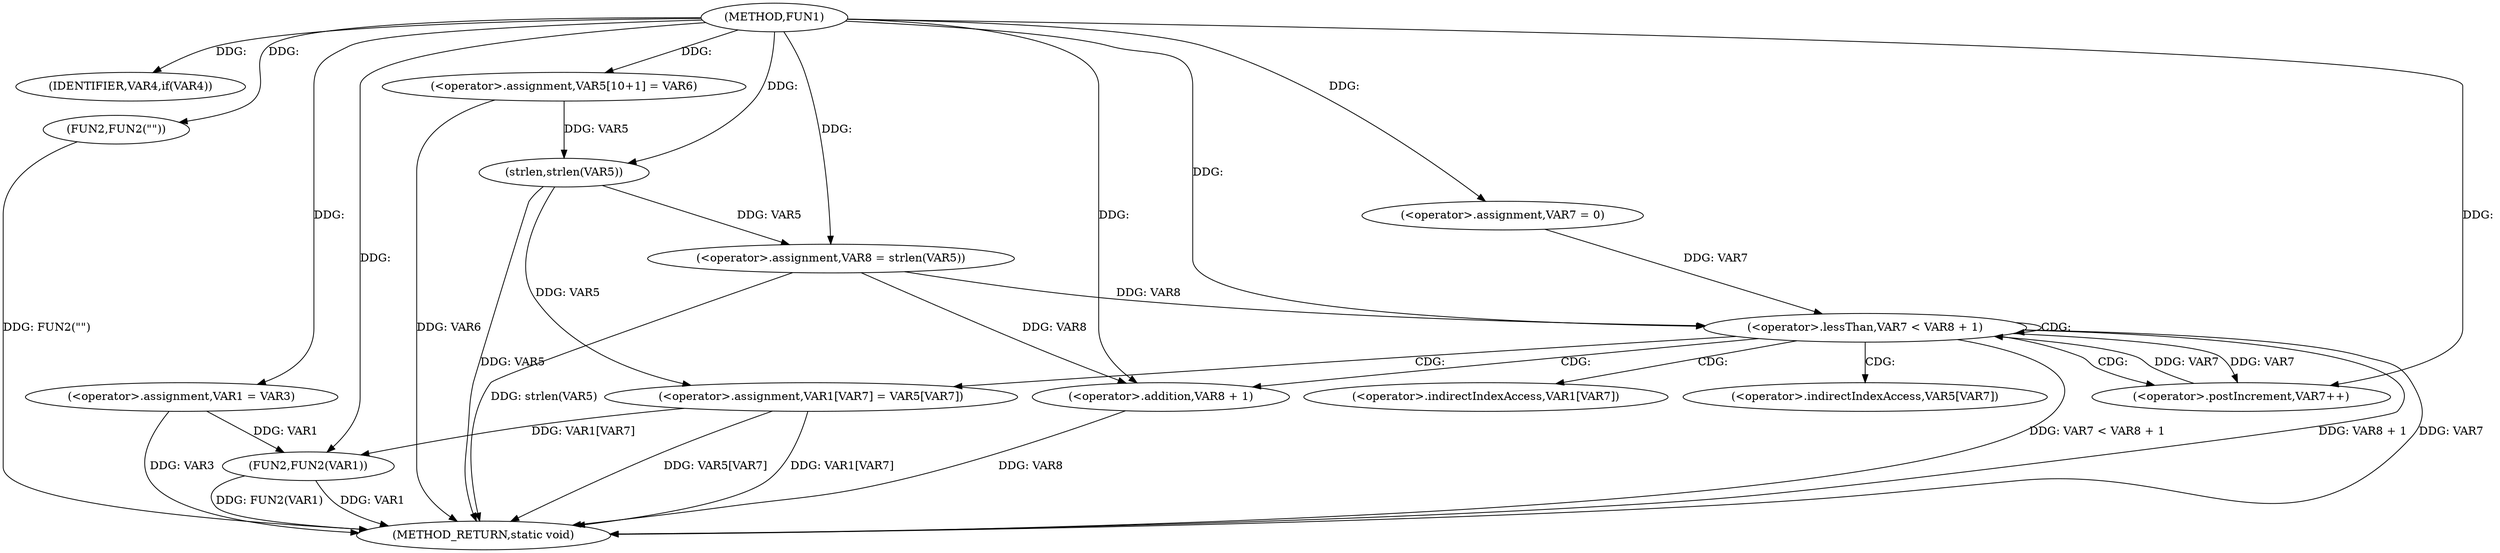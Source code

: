 digraph FUN1 {  
"1000100" [label = "(METHOD,FUN1)" ]
"1000147" [label = "(METHOD_RETURN,static void)" ]
"1000106" [label = "(IDENTIFIER,VAR4,if(VAR4))" ]
"1000108" [label = "(FUN2,FUN2(\"\"))" ]
"1000112" [label = "(<operator>.assignment,VAR1 = VAR3)" ]
"1000117" [label = "(<operator>.assignment,VAR5[10+1] = VAR6)" ]
"1000122" [label = "(<operator>.assignment,VAR8 = strlen(VAR5))" ]
"1000124" [label = "(strlen,strlen(VAR5))" ]
"1000127" [label = "(<operator>.assignment,VAR7 = 0)" ]
"1000130" [label = "(<operator>.lessThan,VAR7 < VAR8 + 1)" ]
"1000132" [label = "(<operator>.addition,VAR8 + 1)" ]
"1000135" [label = "(<operator>.postIncrement,VAR7++)" ]
"1000138" [label = "(<operator>.assignment,VAR1[VAR7] = VAR5[VAR7])" ]
"1000145" [label = "(FUN2,FUN2(VAR1))" ]
"1000139" [label = "(<operator>.indirectIndexAccess,VAR1[VAR7])" ]
"1000142" [label = "(<operator>.indirectIndexAccess,VAR5[VAR7])" ]
  "1000130" -> "1000147"  [ label = "DDG: VAR7 < VAR8 + 1"] 
  "1000138" -> "1000147"  [ label = "DDG: VAR5[VAR7]"] 
  "1000124" -> "1000147"  [ label = "DDG: VAR5"] 
  "1000108" -> "1000147"  [ label = "DDG: FUN2(\"\")"] 
  "1000112" -> "1000147"  [ label = "DDG: VAR3"] 
  "1000117" -> "1000147"  [ label = "DDG: VAR6"] 
  "1000145" -> "1000147"  [ label = "DDG: VAR1"] 
  "1000130" -> "1000147"  [ label = "DDG: VAR8 + 1"] 
  "1000138" -> "1000147"  [ label = "DDG: VAR1[VAR7]"] 
  "1000132" -> "1000147"  [ label = "DDG: VAR8"] 
  "1000145" -> "1000147"  [ label = "DDG: FUN2(VAR1)"] 
  "1000130" -> "1000147"  [ label = "DDG: VAR7"] 
  "1000122" -> "1000147"  [ label = "DDG: strlen(VAR5)"] 
  "1000100" -> "1000106"  [ label = "DDG: "] 
  "1000100" -> "1000108"  [ label = "DDG: "] 
  "1000100" -> "1000112"  [ label = "DDG: "] 
  "1000100" -> "1000117"  [ label = "DDG: "] 
  "1000124" -> "1000122"  [ label = "DDG: VAR5"] 
  "1000100" -> "1000122"  [ label = "DDG: "] 
  "1000117" -> "1000124"  [ label = "DDG: VAR5"] 
  "1000100" -> "1000124"  [ label = "DDG: "] 
  "1000100" -> "1000127"  [ label = "DDG: "] 
  "1000135" -> "1000130"  [ label = "DDG: VAR7"] 
  "1000127" -> "1000130"  [ label = "DDG: VAR7"] 
  "1000100" -> "1000130"  [ label = "DDG: "] 
  "1000122" -> "1000130"  [ label = "DDG: VAR8"] 
  "1000122" -> "1000132"  [ label = "DDG: VAR8"] 
  "1000100" -> "1000132"  [ label = "DDG: "] 
  "1000130" -> "1000135"  [ label = "DDG: VAR7"] 
  "1000100" -> "1000135"  [ label = "DDG: "] 
  "1000124" -> "1000138"  [ label = "DDG: VAR5"] 
  "1000138" -> "1000145"  [ label = "DDG: VAR1[VAR7]"] 
  "1000112" -> "1000145"  [ label = "DDG: VAR1"] 
  "1000100" -> "1000145"  [ label = "DDG: "] 
  "1000130" -> "1000132"  [ label = "CDG: "] 
  "1000130" -> "1000142"  [ label = "CDG: "] 
  "1000130" -> "1000130"  [ label = "CDG: "] 
  "1000130" -> "1000139"  [ label = "CDG: "] 
  "1000130" -> "1000135"  [ label = "CDG: "] 
  "1000130" -> "1000138"  [ label = "CDG: "] 
}
